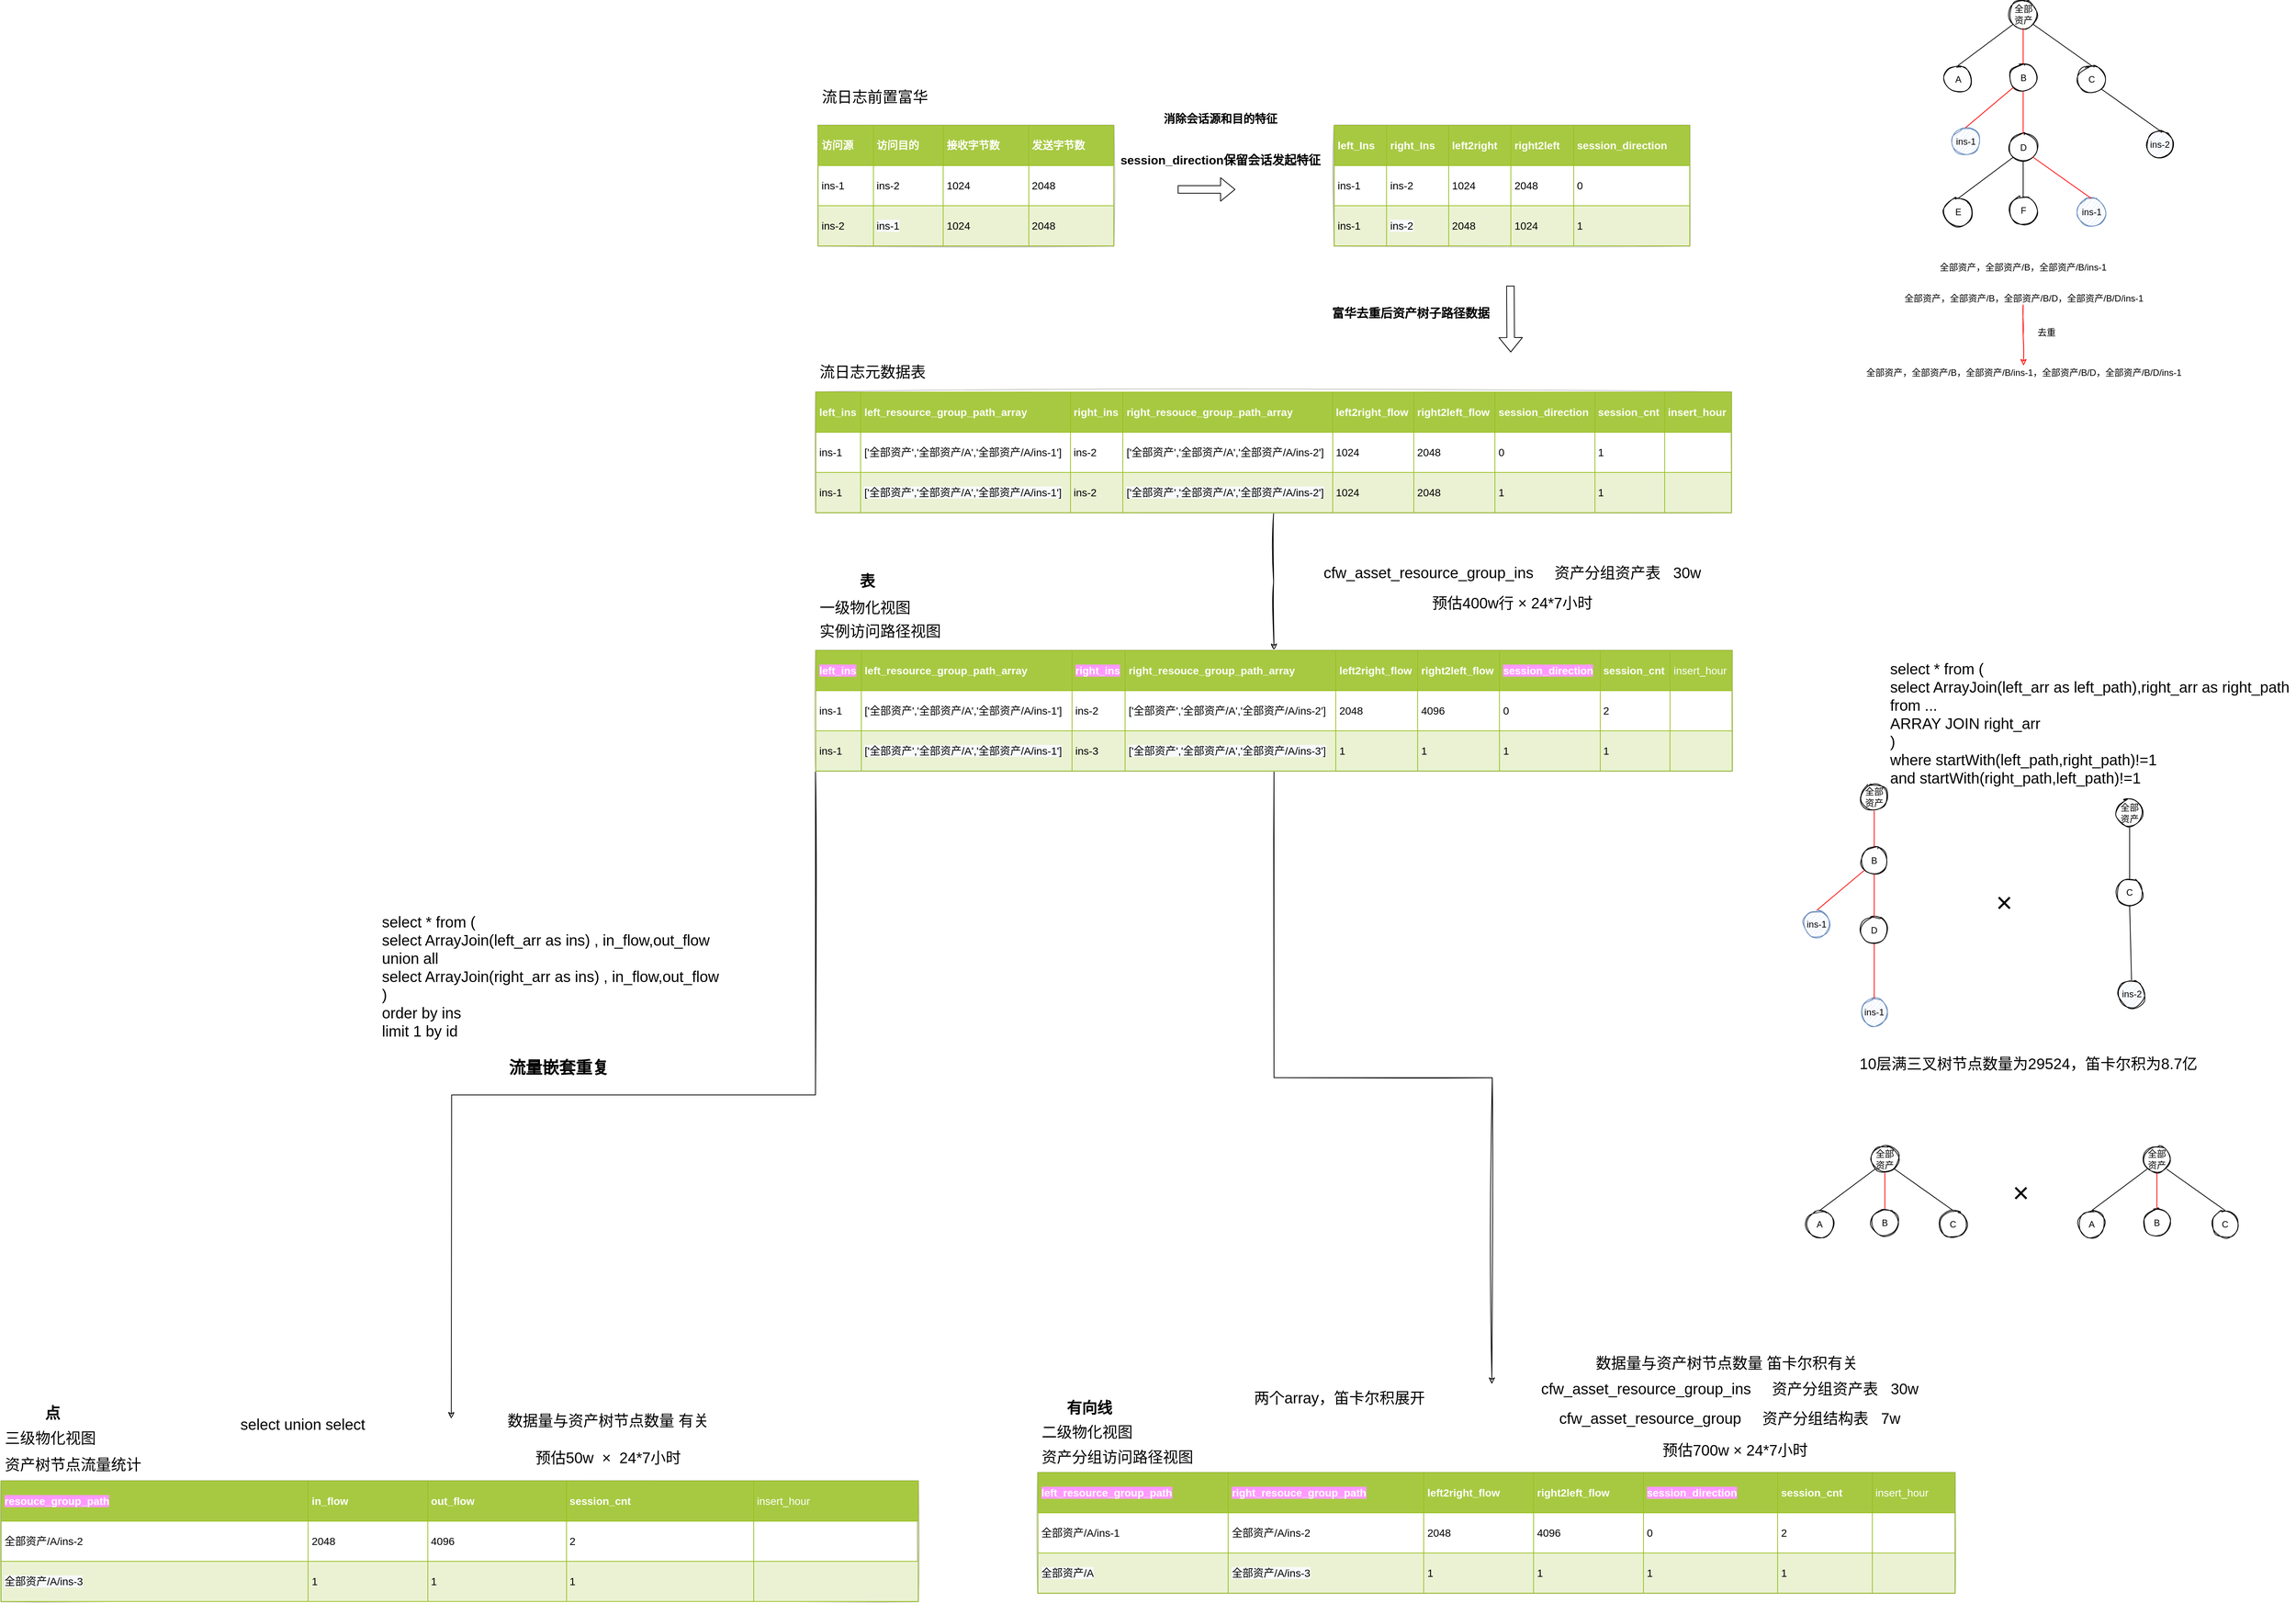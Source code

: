 <mxfile version="14.9.5" type="github">
  <diagram id="C5RBs43oDa-KdzZeNtuy" name="Page-1">
    <mxGraphModel dx="5035" dy="2885" grid="0" gridSize="10" guides="1" tooltips="1" connect="1" arrows="1" fold="1" page="1" pageScale="1" pageWidth="3300" pageHeight="4681" math="0" shadow="0">
      <root>
        <mxCell id="WIyWlLk6GJQsqaUBKTNV-0" />
        <mxCell id="WIyWlLk6GJQsqaUBKTNV-1" parent="WIyWlLk6GJQsqaUBKTNV-0" />
        <mxCell id="7WFJHBoiRgZRYlErVv3r-28" value="" style="edgeStyle=orthogonalEdgeStyle;rounded=0;sketch=1;orthogonalLoop=1;jettySize=auto;html=1;" edge="1" parent="WIyWlLk6GJQsqaUBKTNV-1" source="7WFJHBoiRgZRYlErVv3r-4" target="7WFJHBoiRgZRYlErVv3r-27">
          <mxGeometry relative="1" as="geometry" />
        </mxCell>
        <object label="&lt;table border=&quot;1&quot; width=&quot;100%&quot; cellpadding=&quot;4&quot; style=&quot;width: 100% ; height: 100% ; border-collapse: collapse ; font-size: 14px&quot;&gt;&lt;tbody&gt;&lt;tr style=&quot;background-color: #a7c942 ; color: #ffffff ; border: 1px solid #98bf21&quot;&gt;&lt;th align=&quot;left&quot;&gt;&lt;font style=&quot;font-size: 14px&quot;&gt;left_ins&lt;/font&gt;&lt;/th&gt;&lt;td&gt;&lt;b&gt;&lt;font style=&quot;font-size: 14px&quot;&gt;left_resource_group_path_array&lt;/font&gt;&lt;/b&gt;&lt;/td&gt;&lt;th align=&quot;left&quot;&gt;&lt;font style=&quot;font-size: 14px&quot;&gt;right_ins&lt;/font&gt;&lt;/th&gt;&lt;td&gt;&lt;b&gt;&lt;font style=&quot;font-size: 14px&quot;&gt;right_resouce_group_path_array&lt;/font&gt;&lt;/b&gt;&lt;/td&gt;&lt;th align=&quot;left&quot;&gt;&lt;font style=&quot;font-size: 14px&quot;&gt;left2right_flow&lt;/font&gt;&lt;/th&gt;&lt;td&gt;&lt;b&gt;&lt;font style=&quot;font-size: 14px&quot;&gt;right2left_flow&lt;/font&gt;&lt;/b&gt;&lt;/td&gt;&lt;td&gt;&lt;b&gt;session_direction&lt;/b&gt;&lt;/td&gt;&lt;td&gt;&lt;b&gt;&lt;font style=&quot;font-size: 14px&quot;&gt;session_cnt&lt;/font&gt;&lt;/b&gt;&lt;/td&gt;&lt;td&gt;&lt;b&gt;&lt;font style=&quot;font-size: 14px&quot;&gt;insert_hour&lt;/font&gt;&lt;/b&gt;&lt;/td&gt;&lt;/tr&gt;&lt;tr style=&quot;border: 1px solid #98bf21&quot;&gt;&lt;td&gt;&lt;font style=&quot;font-size: 14px&quot;&gt;ins-1&lt;/font&gt;&lt;/td&gt;&lt;td&gt;&lt;font style=&quot;font-size: 14px&quot;&gt;[&#39;全部资产&#39;,&#39;全部资产/A&#39;,&#39;全部资产/A/ins-1&#39;]&lt;/font&gt;&lt;/td&gt;&lt;td&gt;&lt;font style=&quot;font-size: 14px&quot;&gt;ins-2&lt;/font&gt;&lt;/td&gt;&lt;td&gt;&lt;font style=&quot;font-size: 14px&quot;&gt;[&#39;全部资产&#39;,&#39;全部资产/A&#39;,&#39;全部资产/A/ins-2&#39;]&lt;br&gt;&lt;/font&gt;&lt;/td&gt;&lt;td&gt;&lt;font style=&quot;font-size: 14px&quot;&gt;1024&lt;/font&gt;&lt;/td&gt;&lt;td&gt;&lt;font style=&quot;font-size: 14px&quot;&gt;2048&lt;/font&gt;&lt;/td&gt;&lt;td&gt;0&lt;/td&gt;&lt;td&gt;&lt;font style=&quot;font-size: 14px&quot;&gt;1&lt;/font&gt;&lt;/td&gt;&lt;td&gt;&lt;font style=&quot;font-size: 14px&quot;&gt;&lt;br&gt;&lt;/font&gt;&lt;/td&gt;&lt;/tr&gt;&lt;tr style=&quot;background-color: #eaf2d3 ; border: 1px solid #98bf21&quot;&gt;&lt;td&gt;&lt;font style=&quot;font-size: 14px&quot;&gt;ins-1&lt;/font&gt;&lt;/td&gt;&lt;td&gt;&lt;font style=&quot;font-size: 14px&quot;&gt;&lt;span style=&quot;background-color: rgb(248 , 249 , 250)&quot;&gt;[&#39;全部资产&#39;,&#39;全部资产/A&#39;,&#39;全部资产/A/ins-1&#39;]&lt;/span&gt;&lt;br&gt;&lt;/font&gt;&lt;/td&gt;&lt;td&gt;&lt;font style=&quot;font-size: 14px&quot;&gt;ins-2&lt;/font&gt;&lt;/td&gt;&lt;td&gt;&lt;font style=&quot;font-size: 14px&quot;&gt;&lt;span style=&quot;background-color: rgb(248 , 249 , 250)&quot;&gt;[&#39;全部资产&#39;,&#39;全部资产/A&#39;,&#39;全部资产/A/ins-2&#39;]&lt;/span&gt;&lt;br&gt;&lt;/font&gt;&lt;/td&gt;&lt;td&gt;&lt;font style=&quot;font-size: 14px&quot;&gt;1024&lt;/font&gt;&lt;/td&gt;&lt;td&gt;&lt;font style=&quot;font-size: 14px&quot;&gt;2048&lt;/font&gt;&lt;/td&gt;&lt;td&gt;1&lt;/td&gt;&lt;td&gt;&lt;font style=&quot;font-size: 14px&quot;&gt;1&lt;/font&gt;&lt;/td&gt;&lt;td&gt;&lt;font style=&quot;font-size: 14px&quot;&gt;&lt;br&gt;&lt;/font&gt;&lt;/td&gt;&lt;/tr&gt;&lt;/tbody&gt;&lt;/table&gt;" id="7WFJHBoiRgZRYlErVv3r-4">
          <mxCell style="text;html=1;strokeColor=#c0c0c0;fillColor=#ffffff;overflow=fill;sketch=1;" vertex="1" parent="WIyWlLk6GJQsqaUBKTNV-1">
            <mxGeometry x="1245" y="2273" width="1209" height="160" as="geometry" />
          </mxCell>
        </object>
        <mxCell id="7WFJHBoiRgZRYlErVv3r-26" value="&lt;p style=&quot;line-height: 90%&quot;&gt;&lt;font style=&quot;font-size: 20px ; line-height: 54%&quot;&gt;流日志元数据表&lt;/font&gt;&lt;/p&gt;" style="text;html=1;align=center;verticalAlign=middle;resizable=0;points=[];autosize=1;strokeColor=none;" vertex="1" parent="WIyWlLk6GJQsqaUBKTNV-1">
          <mxGeometry x="1245" y="2227" width="150" height="41" as="geometry" />
        </mxCell>
        <mxCell id="7WFJHBoiRgZRYlErVv3r-159" style="edgeStyle=orthogonalEdgeStyle;rounded=0;sketch=1;orthogonalLoop=1;jettySize=auto;html=1;exitX=0;exitY=1;exitDx=0;exitDy=0;strokeColor=#000000;" edge="1" parent="WIyWlLk6GJQsqaUBKTNV-1" source="7WFJHBoiRgZRYlErVv3r-27">
          <mxGeometry relative="1" as="geometry">
            <mxPoint x="764.429" y="3628.143" as="targetPoint" />
          </mxGeometry>
        </mxCell>
        <mxCell id="7WFJHBoiRgZRYlErVv3r-160" style="edgeStyle=orthogonalEdgeStyle;rounded=0;sketch=1;orthogonalLoop=1;jettySize=auto;html=1;exitX=0.5;exitY=1;exitDx=0;exitDy=0;strokeColor=#000000;" edge="1" parent="WIyWlLk6GJQsqaUBKTNV-1" source="7WFJHBoiRgZRYlErVv3r-27">
          <mxGeometry relative="1" as="geometry">
            <mxPoint x="2137.5" y="3582.5" as="targetPoint" />
          </mxGeometry>
        </mxCell>
        <object label="&lt;table border=&quot;1&quot; width=&quot;100%&quot; cellpadding=&quot;4&quot; style=&quot;width: 100% ; height: 100% ; border-collapse: collapse ; font-size: 14px&quot;&gt;&lt;tbody&gt;&lt;tr style=&quot;background-color: #a7c942 ; color: #ffffff ; border: 1px solid #98bf21&quot;&gt;&lt;th align=&quot;left&quot;&gt;&lt;span style=&quot;background-color: rgb(255 , 153 , 255)&quot;&gt;&lt;font style=&quot;font-size: 14px&quot;&gt;left_ins&lt;/font&gt;&lt;/span&gt;&lt;/th&gt;&lt;td&gt;&lt;font style=&quot;font-size: 14px&quot;&gt;&lt;b&gt;left_resource_group_path_array&lt;/b&gt;&lt;br&gt;&lt;/font&gt;&lt;/td&gt;&lt;th align=&quot;left&quot;&gt;&lt;span style=&quot;background-color: rgb(255 , 153 , 255)&quot;&gt;&lt;font style=&quot;font-size: 14px&quot;&gt;right_ins&lt;/font&gt;&lt;/span&gt;&lt;/th&gt;&lt;td&gt;&lt;font style=&quot;font-size: 14px&quot;&gt;&lt;b&gt;right_resouce_group_path_array&lt;/b&gt;&lt;br&gt;&lt;/font&gt;&lt;/td&gt;&lt;th align=&quot;left&quot;&gt;&lt;font style=&quot;font-size: 14px&quot;&gt;left2right_flow&lt;/font&gt;&lt;/th&gt;&lt;td&gt;&lt;b&gt;&lt;font style=&quot;font-size: 14px&quot;&gt;right2left_flow&lt;/font&gt;&lt;/b&gt;&lt;/td&gt;&lt;td&gt;&lt;b style=&quot;background-color: rgb(255 , 153 , 255)&quot;&gt;session_direction&lt;/b&gt;&lt;/td&gt;&lt;td&gt;&lt;b&gt;&lt;font style=&quot;font-size: 14px&quot;&gt;session_cnt&lt;/font&gt;&lt;/b&gt;&lt;/td&gt;&lt;td&gt;&lt;font style=&quot;font-size: 14px&quot;&gt;insert_hour&lt;/font&gt;&lt;/td&gt;&lt;/tr&gt;&lt;tr style=&quot;border: 1px solid #98bf21&quot;&gt;&lt;td&gt;&lt;font style=&quot;font-size: 14px&quot;&gt;ins-1&lt;/font&gt;&lt;/td&gt;&lt;td&gt;&lt;font style=&quot;font-size: 14px&quot;&gt;[&#39;全部资产&#39;,&#39;全部资产/A&#39;,&#39;全部资产/A/ins-1&#39;]&lt;br&gt;&lt;/font&gt;&lt;/td&gt;&lt;td&gt;&lt;font style=&quot;font-size: 14px&quot;&gt;ins-2&lt;/font&gt;&lt;/td&gt;&lt;td&gt;&lt;font style=&quot;font-size: 14px&quot;&gt;[&#39;全部资产&#39;,&#39;全部资产/A&#39;,&#39;全部资产/A/ins-2&#39;]&lt;br&gt;&lt;/font&gt;&lt;/td&gt;&lt;td&gt;&lt;font style=&quot;font-size: 14px&quot;&gt;2048&lt;/font&gt;&lt;/td&gt;&lt;td&gt;&lt;font style=&quot;font-size: 14px&quot;&gt;4096&lt;/font&gt;&lt;/td&gt;&lt;td&gt;0&lt;/td&gt;&lt;td&gt;&lt;font style=&quot;font-size: 14px&quot;&gt;2&lt;/font&gt;&lt;/td&gt;&lt;td&gt;&lt;font style=&quot;font-size: 14px&quot;&gt;&lt;br&gt;&lt;/font&gt;&lt;/td&gt;&lt;/tr&gt;&lt;tr style=&quot;background-color: #eaf2d3 ; border: 1px solid #98bf21&quot;&gt;&lt;td&gt;&lt;font style=&quot;font-size: 14px&quot;&gt;ins-1&lt;/font&gt;&lt;/td&gt;&lt;td&gt;&lt;font style=&quot;font-size: 14px&quot;&gt;&lt;span style=&quot;background-color: rgb(248 , 249 , 250)&quot;&gt;[&#39;全部资产&#39;,&#39;全部资产/A&#39;,&#39;全部资产/A/ins-1&#39;]&lt;/span&gt;&lt;br&gt;&lt;/font&gt;&lt;/td&gt;&lt;td&gt;&lt;font style=&quot;font-size: 14px&quot;&gt;ins-3&lt;/font&gt;&lt;/td&gt;&lt;td&gt;&lt;font style=&quot;font-size: 14px&quot;&gt;&lt;span style=&quot;background-color: rgb(248 , 249 , 250)&quot;&gt;[&#39;全部资产&#39;,&#39;全部资产/A&#39;,&#39;全部资产/A/ins-3&#39;]&lt;/span&gt;&lt;br&gt;&lt;/font&gt;&lt;/td&gt;&lt;td&gt;&lt;font style=&quot;font-size: 14px&quot;&gt;1&lt;/font&gt;&lt;/td&gt;&lt;td&gt;&lt;font style=&quot;font-size: 14px&quot;&gt;1&lt;/font&gt;&lt;/td&gt;&lt;td&gt;1&lt;/td&gt;&lt;td&gt;&lt;font style=&quot;font-size: 14px&quot;&gt;1&lt;/font&gt;&lt;/td&gt;&lt;td&gt;&lt;font style=&quot;font-size: 14px&quot;&gt;&lt;br&gt;&lt;/font&gt;&lt;/td&gt;&lt;/tr&gt;&lt;/tbody&gt;&lt;/table&gt;" id="7WFJHBoiRgZRYlErVv3r-27">
          <mxCell style="text;html=1;strokeColor=#c0c0c0;fillColor=#ffffff;overflow=fill;sketch=1;" vertex="1" parent="WIyWlLk6GJQsqaUBKTNV-1">
            <mxGeometry x="1245" y="2614" width="1210" height="160" as="geometry" />
          </mxCell>
        </object>
        <mxCell id="7WFJHBoiRgZRYlErVv3r-29" value="&lt;span style=&quot;font-size: 20px ; line-height: 30%&quot;&gt;实例访问路径视图&lt;/span&gt;" style="text;html=1;align=center;verticalAlign=middle;resizable=0;points=[];autosize=1;strokeColor=none;" vertex="1" parent="WIyWlLk6GJQsqaUBKTNV-1">
          <mxGeometry x="1245" y="2583" width="170" height="18" as="geometry" />
        </mxCell>
        <mxCell id="7WFJHBoiRgZRYlErVv3r-31" value="&lt;span style=&quot;font-size: 20px ; line-height: 30%&quot;&gt;一级物化视图&lt;/span&gt;" style="text;html=1;align=center;verticalAlign=middle;resizable=0;points=[];autosize=1;strokeColor=none;" vertex="1" parent="WIyWlLk6GJQsqaUBKTNV-1">
          <mxGeometry x="1245" y="2552" width="130" height="18" as="geometry" />
        </mxCell>
        <object label="&lt;table border=&quot;1&quot; width=&quot;100%&quot; cellpadding=&quot;4&quot; style=&quot;width: 100% ; height: 100% ; border-collapse: collapse ; font-size: 14px&quot;&gt;&lt;tbody&gt;&lt;tr style=&quot;background-color: #a7c942 ; color: #ffffff ; border: 1px solid #98bf21&quot;&gt;&lt;td&gt;&lt;span style=&quot;background-color: rgb(255 , 153 , 255)&quot;&gt;&lt;font style=&quot;font-size: 14px&quot;&gt;&lt;b&gt;left_resource_group_path&lt;/b&gt;&lt;br&gt;&lt;/font&gt;&lt;/span&gt;&lt;/td&gt;&lt;td&gt;&lt;font style=&quot;font-size: 14px&quot;&gt;&lt;b style=&quot;background-color: rgb(255 , 153 , 255)&quot;&gt;right_resouce_group_path&lt;/b&gt;&lt;br&gt;&lt;/font&gt;&lt;/td&gt;&lt;th align=&quot;left&quot;&gt;&lt;font style=&quot;font-size: 14px&quot;&gt;left2right_flow&lt;/font&gt;&lt;/th&gt;&lt;td&gt;&lt;b&gt;&lt;font style=&quot;font-size: 14px&quot;&gt;right2left_flow&lt;/font&gt;&lt;/b&gt;&lt;/td&gt;&lt;td&gt;&lt;b style=&quot;background-color: rgb(255 , 153 , 255)&quot;&gt;session_direction&lt;/b&gt;&lt;/td&gt;&lt;td&gt;&lt;b&gt;&lt;font style=&quot;font-size: 14px&quot;&gt;session_cnt&lt;/font&gt;&lt;/b&gt;&lt;/td&gt;&lt;td&gt;&lt;font style=&quot;font-size: 14px&quot;&gt;insert_hour&lt;/font&gt;&lt;/td&gt;&lt;/tr&gt;&lt;tr style=&quot;border: 1px solid #98bf21&quot;&gt;&lt;td&gt;&lt;font style=&quot;font-size: 14px&quot;&gt;全部资产/A/ins-1&lt;br&gt;&lt;/font&gt;&lt;/td&gt;&lt;td&gt;&lt;font style=&quot;font-size: 14px&quot;&gt;全部资产/A/ins-2&lt;br&gt;&lt;/font&gt;&lt;/td&gt;&lt;td&gt;&lt;font style=&quot;font-size: 14px&quot;&gt;2048&lt;/font&gt;&lt;/td&gt;&lt;td&gt;&lt;font style=&quot;font-size: 14px&quot;&gt;4096&lt;/font&gt;&lt;/td&gt;&lt;td&gt;0&lt;/td&gt;&lt;td&gt;&lt;font style=&quot;font-size: 14px&quot;&gt;2&lt;/font&gt;&lt;/td&gt;&lt;td&gt;&lt;font style=&quot;font-size: 14px&quot;&gt;&lt;br&gt;&lt;/font&gt;&lt;/td&gt;&lt;/tr&gt;&lt;tr style=&quot;background-color: #eaf2d3 ; border: 1px solid #98bf21&quot;&gt;&lt;td&gt;&lt;font style=&quot;font-size: 14px&quot;&gt;&lt;span style=&quot;background-color: rgb(248 , 249 , 250)&quot;&gt;全部资产/A&lt;/span&gt;&lt;br&gt;&lt;/font&gt;&lt;/td&gt;&lt;td&gt;&lt;font style=&quot;font-size: 14px&quot;&gt;&lt;span style=&quot;background-color: rgb(248 , 249 , 250)&quot;&gt;全部资产/A/ins-3&lt;/span&gt;&lt;br&gt;&lt;/font&gt;&lt;/td&gt;&lt;td&gt;&lt;font style=&quot;font-size: 14px&quot;&gt;1&lt;/font&gt;&lt;/td&gt;&lt;td&gt;&lt;font style=&quot;font-size: 14px&quot;&gt;1&lt;/font&gt;&lt;/td&gt;&lt;td&gt;1&lt;/td&gt;&lt;td&gt;&lt;font style=&quot;font-size: 14px&quot;&gt;1&lt;/font&gt;&lt;/td&gt;&lt;td&gt;&lt;font style=&quot;font-size: 14px&quot;&gt;&lt;br&gt;&lt;/font&gt;&lt;/td&gt;&lt;/tr&gt;&lt;/tbody&gt;&lt;/table&gt;" id="7WFJHBoiRgZRYlErVv3r-34">
          <mxCell style="text;html=1;strokeColor=#c0c0c0;fillColor=#ffffff;overflow=fill;sketch=1;" vertex="1" parent="WIyWlLk6GJQsqaUBKTNV-1">
            <mxGeometry x="1538" y="3699" width="1211" height="160" as="geometry" />
          </mxCell>
        </object>
        <mxCell id="7WFJHBoiRgZRYlErVv3r-36" value="&lt;span style=&quot;font-size: 20px ; line-height: 30%&quot;&gt;资产分组访问路径视图&lt;/span&gt;" style="text;html=1;align=center;verticalAlign=middle;resizable=0;points=[];autosize=1;strokeColor=none;" vertex="1" parent="WIyWlLk6GJQsqaUBKTNV-1">
          <mxGeometry x="1538" y="3673" width="210" height="18" as="geometry" />
        </mxCell>
        <mxCell id="7WFJHBoiRgZRYlErVv3r-37" value="&lt;span style=&quot;font-size: 20px ; line-height: 30%&quot;&gt;二级物化视图&lt;/span&gt;" style="text;html=1;align=center;verticalAlign=middle;resizable=0;points=[];autosize=1;strokeColor=none;" vertex="1" parent="WIyWlLk6GJQsqaUBKTNV-1">
          <mxGeometry x="1538" y="3640" width="130" height="18" as="geometry" />
        </mxCell>
        <object label="&lt;table border=&quot;1&quot; width=&quot;100%&quot; cellpadding=&quot;4&quot; style=&quot;width: 100% ; height: 100% ; border-collapse: collapse ; font-size: 14px&quot;&gt;&lt;tbody&gt;&lt;tr style=&quot;background-color: #a7c942 ; color: #ffffff ; border: 1px solid #98bf21&quot;&gt;&lt;td&gt;&lt;b style=&quot;background-color: rgb(255 , 153 , 255)&quot;&gt;&lt;font style=&quot;font-size: 14px&quot;&gt;resouce_group_path&lt;/font&gt;&lt;/b&gt;&lt;/td&gt;&lt;th align=&quot;left&quot;&gt;&lt;font style=&quot;font-size: 14px&quot;&gt;in_flow&lt;/font&gt;&lt;/th&gt;&lt;td&gt;&lt;b&gt;&lt;font style=&quot;font-size: 14px&quot;&gt;out_flow&lt;/font&gt;&lt;/b&gt;&lt;/td&gt;&lt;td&gt;&lt;b&gt;&lt;font style=&quot;font-size: 14px&quot;&gt;session_cnt&lt;/font&gt;&lt;/b&gt;&lt;/td&gt;&lt;td&gt;&lt;font style=&quot;font-size: 14px&quot;&gt;insert_hour&lt;/font&gt;&lt;/td&gt;&lt;/tr&gt;&lt;tr style=&quot;border: 1px solid #98bf21&quot;&gt;&lt;td&gt;&lt;font style=&quot;font-size: 14px&quot;&gt;全部资产/A/ins-2&lt;br&gt;&lt;/font&gt;&lt;/td&gt;&lt;td&gt;&lt;font style=&quot;font-size: 14px&quot;&gt;2048&lt;/font&gt;&lt;/td&gt;&lt;td&gt;&lt;font style=&quot;font-size: 14px&quot;&gt;4096&lt;/font&gt;&lt;/td&gt;&lt;td&gt;&lt;font style=&quot;font-size: 14px&quot;&gt;2&lt;/font&gt;&lt;/td&gt;&lt;td&gt;&lt;font style=&quot;font-size: 14px&quot;&gt;&lt;br&gt;&lt;/font&gt;&lt;/td&gt;&lt;/tr&gt;&lt;tr style=&quot;background-color: #eaf2d3 ; border: 1px solid #98bf21&quot;&gt;&lt;td&gt;&lt;font style=&quot;font-size: 14px&quot;&gt;&lt;span style=&quot;background-color: rgb(248 , 249 , 250)&quot;&gt;全部资产/A/ins-3&lt;/span&gt;&lt;br&gt;&lt;/font&gt;&lt;/td&gt;&lt;td&gt;&lt;font style=&quot;font-size: 14px&quot;&gt;1&lt;/font&gt;&lt;/td&gt;&lt;td&gt;&lt;font style=&quot;font-size: 14px&quot;&gt;1&lt;/font&gt;&lt;/td&gt;&lt;td&gt;&lt;font style=&quot;font-size: 14px&quot;&gt;1&lt;/font&gt;&lt;/td&gt;&lt;td&gt;&lt;font style=&quot;font-size: 14px&quot;&gt;&lt;br&gt;&lt;/font&gt;&lt;/td&gt;&lt;/tr&gt;&lt;/tbody&gt;&lt;/table&gt;" id="7WFJHBoiRgZRYlErVv3r-38">
          <mxCell style="text;html=1;strokeColor=#c0c0c0;fillColor=#ffffff;overflow=fill;sketch=1;" vertex="1" parent="WIyWlLk6GJQsqaUBKTNV-1">
            <mxGeometry x="170" y="3710" width="1211" height="160" as="geometry" />
          </mxCell>
        </object>
        <mxCell id="7WFJHBoiRgZRYlErVv3r-40" value="&lt;span style=&quot;font-size: 20px ; line-height: 30%&quot;&gt;资产树节点流量统计&lt;/span&gt;" style="text;html=1;align=center;verticalAlign=middle;resizable=0;points=[];autosize=1;strokeColor=none;" vertex="1" parent="WIyWlLk6GJQsqaUBKTNV-1">
          <mxGeometry x="170" y="3683" width="190" height="18" as="geometry" />
        </mxCell>
        <mxCell id="7WFJHBoiRgZRYlErVv3r-41" value="&lt;span style=&quot;font-size: 20px ; line-height: 30%&quot;&gt;三级物化视图&lt;/span&gt;" style="text;html=1;align=center;verticalAlign=middle;resizable=0;points=[];autosize=1;strokeColor=none;" vertex="1" parent="WIyWlLk6GJQsqaUBKTNV-1">
          <mxGeometry x="170" y="3648" width="130" height="18" as="geometry" />
        </mxCell>
        <mxCell id="7WFJHBoiRgZRYlErVv3r-43" value="&lt;p style=&quot;line-height: 90%&quot;&gt;&lt;font style=&quot;font-size: 20px ; line-height: 54%&quot;&gt;流日志前置富华&lt;/font&gt;&lt;/p&gt;" style="text;html=1;align=center;verticalAlign=middle;resizable=0;points=[];autosize=1;strokeColor=none;" vertex="1" parent="WIyWlLk6GJQsqaUBKTNV-1">
          <mxGeometry x="1248" y="1864" width="150" height="41" as="geometry" />
        </mxCell>
        <object label="&lt;table border=&quot;1&quot; width=&quot;100%&quot; cellpadding=&quot;4&quot; style=&quot;width: 100% ; height: 100% ; border-collapse: collapse ; font-size: 14px&quot;&gt;&lt;tbody&gt;&lt;tr style=&quot;background-color: #a7c942 ; color: #ffffff ; border: 1px solid #98bf21&quot;&gt;&lt;th align=&quot;left&quot;&gt;&lt;font style=&quot;font-size: 14px&quot;&gt;访问源&lt;/font&gt;&lt;/th&gt;&lt;td&gt;&lt;b&gt;&lt;font style=&quot;font-size: 14px&quot;&gt;访问目的&lt;/font&gt;&lt;/b&gt;&lt;/td&gt;&lt;th align=&quot;left&quot;&gt;&lt;font style=&quot;font-size: 14px&quot;&gt;接收字节数&lt;/font&gt;&lt;/th&gt;&lt;td&gt;&lt;b&gt;&lt;font style=&quot;font-size: 14px&quot;&gt;发送字节数&lt;/font&gt;&lt;/b&gt;&lt;/td&gt;&lt;/tr&gt;&lt;tr style=&quot;border: 1px solid #98bf21&quot;&gt;&lt;td&gt;&lt;font style=&quot;font-size: 14px&quot;&gt;ins-1&lt;/font&gt;&lt;/td&gt;&lt;td&gt;&lt;font style=&quot;font-size: 14px&quot;&gt;ins-2&lt;/font&gt;&lt;/td&gt;&lt;td&gt;&lt;font style=&quot;font-size: 14px&quot;&gt;1024&lt;/font&gt;&lt;/td&gt;&lt;td&gt;&lt;font style=&quot;font-size: 14px&quot;&gt;2048&lt;/font&gt;&lt;/td&gt;&lt;/tr&gt;&lt;tr style=&quot;background-color: #eaf2d3 ; border: 1px solid #98bf21&quot;&gt;&lt;td&gt;&lt;font style=&quot;font-size: 14px&quot;&gt;ins-2&lt;/font&gt;&lt;/td&gt;&lt;td&gt;&lt;font style=&quot;font-size: 14px&quot;&gt;&lt;span style=&quot;background-color: rgb(248 , 249 , 250)&quot;&gt;ins-1&lt;/span&gt;&lt;br&gt;&lt;/font&gt;&lt;/td&gt;&lt;td&gt;&lt;font style=&quot;font-size: 14px&quot;&gt;1024&lt;/font&gt;&lt;/td&gt;&lt;td&gt;&lt;font style=&quot;font-size: 14px&quot;&gt;2048&lt;/font&gt;&lt;/td&gt;&lt;/tr&gt;&lt;/tbody&gt;&lt;/table&gt;" id="7WFJHBoiRgZRYlErVv3r-45">
          <mxCell style="text;html=1;strokeColor=#c0c0c0;fillColor=#ffffff;overflow=fill;sketch=1;" vertex="1" parent="WIyWlLk6GJQsqaUBKTNV-1">
            <mxGeometry x="1248" y="1921" width="391" height="160" as="geometry" />
          </mxCell>
        </object>
        <mxCell id="7WFJHBoiRgZRYlErVv3r-46" value="" style="shape=flexArrow;endArrow=classic;html=1;" edge="1" parent="WIyWlLk6GJQsqaUBKTNV-1">
          <mxGeometry width="50" height="50" relative="1" as="geometry">
            <mxPoint x="1723" y="2006" as="sourcePoint" />
            <mxPoint x="1799" y="2006" as="targetPoint" />
          </mxGeometry>
        </mxCell>
        <mxCell id="7WFJHBoiRgZRYlErVv3r-47" value="&lt;font style=&quot;font-size: 15px&quot;&gt;&lt;b&gt;消除会话源和目的特征&lt;/b&gt;&lt;/font&gt;" style="text;html=1;align=center;verticalAlign=middle;resizable=0;points=[];autosize=1;strokeColor=none;" vertex="1" parent="WIyWlLk6GJQsqaUBKTNV-1">
          <mxGeometry x="1699" y="1902" width="160" height="19" as="geometry" />
        </mxCell>
        <object label="&lt;table border=&quot;1&quot; width=&quot;100%&quot; cellpadding=&quot;4&quot; style=&quot;width: 100% ; height: 100% ; border-collapse: collapse ; font-size: 14px&quot;&gt;&lt;tbody&gt;&lt;tr style=&quot;background-color: #a7c942 ; color: #ffffff ; border: 1px solid #98bf21&quot;&gt;&lt;th align=&quot;left&quot;&gt;&lt;font style=&quot;font-size: 14px&quot;&gt;left_Ins&lt;/font&gt;&lt;/th&gt;&lt;td&gt;&lt;b&gt;&lt;font style=&quot;font-size: 14px&quot;&gt;right_Ins&lt;/font&gt;&lt;/b&gt;&lt;/td&gt;&lt;th align=&quot;left&quot;&gt;&lt;font style=&quot;font-size: 14px&quot;&gt;left2right&lt;/font&gt;&lt;/th&gt;&lt;td&gt;&lt;b&gt;&lt;font style=&quot;font-size: 14px&quot;&gt;right2left&lt;/font&gt;&lt;/b&gt;&lt;/td&gt;&lt;td&gt;&lt;b&gt;session_direction&lt;/b&gt;&lt;/td&gt;&lt;/tr&gt;&lt;tr style=&quot;border: 1px solid #98bf21&quot;&gt;&lt;td&gt;&lt;font style=&quot;font-size: 14px&quot;&gt;ins-1&lt;/font&gt;&lt;/td&gt;&lt;td&gt;&lt;font style=&quot;font-size: 14px&quot;&gt;ins-2&lt;/font&gt;&lt;/td&gt;&lt;td&gt;&lt;font style=&quot;font-size: 14px&quot;&gt;1024&lt;/font&gt;&lt;/td&gt;&lt;td&gt;&lt;font style=&quot;font-size: 14px&quot;&gt;2048&lt;/font&gt;&lt;/td&gt;&lt;td&gt;0&lt;/td&gt;&lt;/tr&gt;&lt;tr style=&quot;background-color: #eaf2d3 ; border: 1px solid #98bf21&quot;&gt;&lt;td&gt;&lt;font style=&quot;font-size: 14px&quot;&gt;ins-1&lt;/font&gt;&lt;/td&gt;&lt;td&gt;&lt;font style=&quot;font-size: 14px&quot;&gt;&lt;span style=&quot;background-color: rgb(248 , 249 , 250)&quot;&gt;ins-2&lt;/span&gt;&lt;br&gt;&lt;/font&gt;&lt;/td&gt;&lt;td&gt;&lt;font style=&quot;font-size: 14px&quot;&gt;2048&lt;/font&gt;&lt;/td&gt;&lt;td&gt;&lt;font style=&quot;font-size: 14px&quot;&gt;1024&lt;/font&gt;&lt;/td&gt;&lt;td&gt;1&lt;/td&gt;&lt;/tr&gt;&lt;/tbody&gt;&lt;/table&gt;" id="7WFJHBoiRgZRYlErVv3r-48">
          <mxCell style="text;html=1;strokeColor=#c0c0c0;fillColor=#ffffff;overflow=fill;sketch=1;" vertex="1" parent="WIyWlLk6GJQsqaUBKTNV-1">
            <mxGeometry x="1929" y="1921" width="470" height="160" as="geometry" />
          </mxCell>
        </object>
        <mxCell id="7WFJHBoiRgZRYlErVv3r-50" value="&lt;font style=&quot;font-size: 16px&quot;&gt;&lt;b&gt;session_direction保留会话发起特征&lt;/b&gt;&lt;/font&gt;" style="text;html=1;align=center;verticalAlign=middle;resizable=0;points=[];autosize=1;strokeColor=none;" vertex="1" parent="WIyWlLk6GJQsqaUBKTNV-1">
          <mxGeometry x="1642" y="1957" width="274" height="19" as="geometry" />
        </mxCell>
        <mxCell id="7WFJHBoiRgZRYlErVv3r-51" value="" style="shape=flexArrow;endArrow=classic;html=1;" edge="1" parent="WIyWlLk6GJQsqaUBKTNV-1">
          <mxGeometry width="50" height="50" relative="1" as="geometry">
            <mxPoint x="2161.91" y="2133" as="sourcePoint" />
            <mxPoint x="2162.41" y="2221" as="targetPoint" />
          </mxGeometry>
        </mxCell>
        <mxCell id="7WFJHBoiRgZRYlErVv3r-52" value="&lt;font style=&quot;font-size: 16px&quot;&gt;富华去重后资产树子路径数据&lt;/font&gt;" style="text;html=1;align=center;verticalAlign=middle;resizable=0;points=[];autosize=1;strokeColor=none;fontStyle=1" vertex="1" parent="WIyWlLk6GJQsqaUBKTNV-1">
          <mxGeometry x="1920.91" y="2159" width="218" height="19" as="geometry" />
        </mxCell>
        <mxCell id="7WFJHBoiRgZRYlErVv3r-55" value="全部资产" style="ellipse;whiteSpace=wrap;html=1;aspect=fixed;sketch=1;" vertex="1" parent="WIyWlLk6GJQsqaUBKTNV-1">
          <mxGeometry x="2820.5" y="1757" width="36" height="36" as="geometry" />
        </mxCell>
        <mxCell id="7WFJHBoiRgZRYlErVv3r-56" value="A" style="ellipse;whiteSpace=wrap;html=1;aspect=fixed;sketch=1;" vertex="1" parent="WIyWlLk6GJQsqaUBKTNV-1">
          <mxGeometry x="2734.5" y="1842.5" width="36" height="36" as="geometry" />
        </mxCell>
        <mxCell id="7WFJHBoiRgZRYlErVv3r-57" value="B" style="ellipse;whiteSpace=wrap;html=1;aspect=fixed;sketch=1;" vertex="1" parent="WIyWlLk6GJQsqaUBKTNV-1">
          <mxGeometry x="2820.5" y="1840.5" width="36" height="36" as="geometry" />
        </mxCell>
        <mxCell id="7WFJHBoiRgZRYlErVv3r-60" value="C" style="ellipse;whiteSpace=wrap;html=1;aspect=fixed;sketch=1;" vertex="1" parent="WIyWlLk6GJQsqaUBKTNV-1">
          <mxGeometry x="2910.5" y="1842.5" width="36" height="36" as="geometry" />
        </mxCell>
        <mxCell id="7WFJHBoiRgZRYlErVv3r-64" value="" style="endArrow=none;html=1;entryX=0;entryY=1;entryDx=0;entryDy=0;exitX=0.5;exitY=0;exitDx=0;exitDy=0;" edge="1" parent="WIyWlLk6GJQsqaUBKTNV-1" source="7WFJHBoiRgZRYlErVv3r-56" target="7WFJHBoiRgZRYlErVv3r-55">
          <mxGeometry width="50" height="50" relative="1" as="geometry">
            <mxPoint x="2730.5" y="1808.5" as="sourcePoint" />
            <mxPoint x="2616.5" y="1950.5" as="targetPoint" />
          </mxGeometry>
        </mxCell>
        <mxCell id="7WFJHBoiRgZRYlErVv3r-65" value="" style="endArrow=none;html=1;entryX=1;entryY=1;entryDx=0;entryDy=0;exitX=0.5;exitY=0;exitDx=0;exitDy=0;" edge="1" parent="WIyWlLk6GJQsqaUBKTNV-1" source="7WFJHBoiRgZRYlErVv3r-60" target="7WFJHBoiRgZRYlErVv3r-55">
          <mxGeometry width="50" height="50" relative="1" as="geometry">
            <mxPoint x="2762.5" y="1852.5" as="sourcePoint" />
            <mxPoint x="2827.772" y="1796.228" as="targetPoint" />
          </mxGeometry>
        </mxCell>
        <mxCell id="7WFJHBoiRgZRYlErVv3r-66" value="" style="endArrow=none;html=1;entryX=0.5;entryY=1;entryDx=0;entryDy=0;exitX=0.5;exitY=0;exitDx=0;exitDy=0;strokeColor=#FF0000;" edge="1" parent="WIyWlLk6GJQsqaUBKTNV-1" source="7WFJHBoiRgZRYlErVv3r-57" target="7WFJHBoiRgZRYlErVv3r-55">
          <mxGeometry width="50" height="50" relative="1" as="geometry">
            <mxPoint x="2772.5" y="1862.5" as="sourcePoint" />
            <mxPoint x="2837.772" y="1806.228" as="targetPoint" />
          </mxGeometry>
        </mxCell>
        <mxCell id="7WFJHBoiRgZRYlErVv3r-67" value="D" style="ellipse;whiteSpace=wrap;html=1;aspect=fixed;sketch=1;" vertex="1" parent="WIyWlLk6GJQsqaUBKTNV-1">
          <mxGeometry x="2820.5" y="1932.5" width="36" height="36" as="geometry" />
        </mxCell>
        <mxCell id="7WFJHBoiRgZRYlErVv3r-68" value="E" style="ellipse;whiteSpace=wrap;html=1;aspect=fixed;sketch=1;" vertex="1" parent="WIyWlLk6GJQsqaUBKTNV-1">
          <mxGeometry x="2734.5" y="2018" width="36" height="36" as="geometry" />
        </mxCell>
        <mxCell id="7WFJHBoiRgZRYlErVv3r-69" value="F" style="ellipse;whiteSpace=wrap;html=1;aspect=fixed;sketch=1;" vertex="1" parent="WIyWlLk6GJQsqaUBKTNV-1">
          <mxGeometry x="2820.5" y="2016" width="36" height="36" as="geometry" />
        </mxCell>
        <mxCell id="7WFJHBoiRgZRYlErVv3r-70" value="ins-1" style="ellipse;whiteSpace=wrap;html=1;aspect=fixed;sketch=1;fillColor=#dae8fc;strokeColor=#6c8ebf;" vertex="1" parent="WIyWlLk6GJQsqaUBKTNV-1">
          <mxGeometry x="2910.5" y="2018" width="36" height="36" as="geometry" />
        </mxCell>
        <mxCell id="7WFJHBoiRgZRYlErVv3r-71" value="" style="endArrow=none;html=1;entryX=0;entryY=1;entryDx=0;entryDy=0;exitX=0.5;exitY=0;exitDx=0;exitDy=0;" edge="1" parent="WIyWlLk6GJQsqaUBKTNV-1" source="7WFJHBoiRgZRYlErVv3r-68" target="7WFJHBoiRgZRYlErVv3r-67">
          <mxGeometry width="50" height="50" relative="1" as="geometry">
            <mxPoint x="2730.5" y="1984" as="sourcePoint" />
            <mxPoint x="2616.5" y="2126" as="targetPoint" />
          </mxGeometry>
        </mxCell>
        <mxCell id="7WFJHBoiRgZRYlErVv3r-72" value="" style="endArrow=none;html=1;entryX=1;entryY=1;entryDx=0;entryDy=0;exitX=0.5;exitY=0;exitDx=0;exitDy=0;strokeColor=#FF0000;" edge="1" parent="WIyWlLk6GJQsqaUBKTNV-1" source="7WFJHBoiRgZRYlErVv3r-70" target="7WFJHBoiRgZRYlErVv3r-67">
          <mxGeometry width="50" height="50" relative="1" as="geometry">
            <mxPoint x="2762.5" y="2028" as="sourcePoint" />
            <mxPoint x="2827.772" y="1971.728" as="targetPoint" />
          </mxGeometry>
        </mxCell>
        <mxCell id="7WFJHBoiRgZRYlErVv3r-73" value="" style="endArrow=none;html=1;entryX=0.5;entryY=1;entryDx=0;entryDy=0;exitX=0.5;exitY=0;exitDx=0;exitDy=0;" edge="1" parent="WIyWlLk6GJQsqaUBKTNV-1" source="7WFJHBoiRgZRYlErVv3r-69" target="7WFJHBoiRgZRYlErVv3r-67">
          <mxGeometry width="50" height="50" relative="1" as="geometry">
            <mxPoint x="2772.5" y="2038" as="sourcePoint" />
            <mxPoint x="2837.772" y="1981.728" as="targetPoint" />
          </mxGeometry>
        </mxCell>
        <mxCell id="7WFJHBoiRgZRYlErVv3r-74" value="" style="endArrow=none;html=1;entryX=0.5;entryY=1;entryDx=0;entryDy=0;exitX=0.5;exitY=0;exitDx=0;exitDy=0;strokeColor=#FF0000;" edge="1" parent="WIyWlLk6GJQsqaUBKTNV-1" source="7WFJHBoiRgZRYlErVv3r-67" target="7WFJHBoiRgZRYlErVv3r-57">
          <mxGeometry width="50" height="50" relative="1" as="geometry">
            <mxPoint x="2762.5" y="1852.5" as="sourcePoint" />
            <mxPoint x="2835.772" y="1797.728" as="targetPoint" />
          </mxGeometry>
        </mxCell>
        <mxCell id="7WFJHBoiRgZRYlErVv3r-75" value="ins-1" style="ellipse;whiteSpace=wrap;html=1;aspect=fixed;sketch=1;fillColor=#dae8fc;strokeColor=#6c8ebf;" vertex="1" parent="WIyWlLk6GJQsqaUBKTNV-1">
          <mxGeometry x="2744.5" y="1924.5" width="36" height="36" as="geometry" />
        </mxCell>
        <mxCell id="7WFJHBoiRgZRYlErVv3r-76" value="" style="endArrow=none;html=1;exitX=0.5;exitY=0;exitDx=0;exitDy=0;entryX=0;entryY=1;entryDx=0;entryDy=0;strokeColor=#FF0000;" edge="1" parent="WIyWlLk6GJQsqaUBKTNV-1" source="7WFJHBoiRgZRYlErVv3r-75" target="7WFJHBoiRgZRYlErVv3r-57">
          <mxGeometry width="50" height="50" relative="1" as="geometry">
            <mxPoint x="2848.5" y="1942.5" as="sourcePoint" />
            <mxPoint x="2848.5" y="1886.5" as="targetPoint" />
          </mxGeometry>
        </mxCell>
        <mxCell id="7WFJHBoiRgZRYlErVv3r-77" value="全部资产，全部资产/B，全部资产/B/ins-1" style="text;html=1;align=center;verticalAlign=middle;resizable=0;points=[];autosize=1;strokeColor=none;" vertex="1" parent="WIyWlLk6GJQsqaUBKTNV-1">
          <mxGeometry x="2723" y="2099.5" width="230" height="18" as="geometry" />
        </mxCell>
        <mxCell id="7WFJHBoiRgZRYlErVv3r-80" value="" style="edgeStyle=orthogonalEdgeStyle;rounded=0;sketch=1;orthogonalLoop=1;jettySize=auto;html=1;strokeColor=#FF0000;" edge="1" parent="WIyWlLk6GJQsqaUBKTNV-1" source="7WFJHBoiRgZRYlErVv3r-78" target="7WFJHBoiRgZRYlErVv3r-79">
          <mxGeometry relative="1" as="geometry" />
        </mxCell>
        <mxCell id="7WFJHBoiRgZRYlErVv3r-78" value="全部资产，全部资产/B，全部资产/B/D，全部资产/B/D/ins-1" style="text;html=1;align=center;verticalAlign=middle;resizable=0;points=[];autosize=1;strokeColor=none;" vertex="1" parent="WIyWlLk6GJQsqaUBKTNV-1">
          <mxGeometry x="2676" y="2140.5" width="325" height="18" as="geometry" />
        </mxCell>
        <mxCell id="7WFJHBoiRgZRYlErVv3r-79" value="全部资产，全部资产/B，全部资产/B/ins-1，全部资产/B/D，全部资产/B/D/ins-1" style="text;html=1;align=center;verticalAlign=middle;resizable=0;points=[];autosize=1;strokeColor=none;" vertex="1" parent="WIyWlLk6GJQsqaUBKTNV-1">
          <mxGeometry x="2626" y="2238.5" width="426" height="18" as="geometry" />
        </mxCell>
        <mxCell id="7WFJHBoiRgZRYlErVv3r-81" value="去重" style="text;html=1;align=center;verticalAlign=middle;resizable=0;points=[];autosize=1;strokeColor=none;" vertex="1" parent="WIyWlLk6GJQsqaUBKTNV-1">
          <mxGeometry x="2851.5" y="2185.5" width="34" height="18" as="geometry" />
        </mxCell>
        <mxCell id="7WFJHBoiRgZRYlErVv3r-83" value="&lt;span style=&quot;font-size: 20px ; line-height: 30%&quot;&gt;两个array，笛卡尔积展开&lt;/span&gt;" style="text;html=1;align=center;verticalAlign=middle;resizable=0;points=[];autosize=1;strokeColor=none;" vertex="1" parent="WIyWlLk6GJQsqaUBKTNV-1">
          <mxGeometry x="1818" y="3595" width="236" height="18" as="geometry" />
        </mxCell>
        <mxCell id="7WFJHBoiRgZRYlErVv3r-85" value="&lt;span style=&quot;font-size: 20px ; line-height: 30%&quot;&gt;select union select&lt;/span&gt;" style="text;html=1;align=center;verticalAlign=middle;resizable=0;points=[];autosize=1;strokeColor=none;" vertex="1" parent="WIyWlLk6GJQsqaUBKTNV-1">
          <mxGeometry x="480.5" y="3630" width="175" height="18" as="geometry" />
        </mxCell>
        <mxCell id="7WFJHBoiRgZRYlErVv3r-86" value="&lt;span style=&quot;font-size: 20px ; line-height: 30%&quot;&gt;cfw_asset_resource_group_ins&amp;nbsp; &amp;nbsp; &amp;nbsp;资产分组资产表&amp;nbsp; &amp;nbsp;30w&lt;/span&gt;" style="text;html=1;align=center;verticalAlign=middle;resizable=0;points=[];autosize=1;strokeColor=none;" vertex="1" parent="WIyWlLk6GJQsqaUBKTNV-1">
          <mxGeometry x="1910" y="2506" width="508" height="18" as="geometry" />
        </mxCell>
        <mxCell id="7WFJHBoiRgZRYlErVv3r-87" value="&lt;span style=&quot;font-size: 20px ; line-height: 30%&quot;&gt;预估400w行 × 24*7小时&lt;/span&gt;" style="text;html=1;align=center;verticalAlign=middle;resizable=0;points=[];autosize=1;strokeColor=none;" vertex="1" parent="WIyWlLk6GJQsqaUBKTNV-1">
          <mxGeometry x="2053" y="2546" width="222" height="18" as="geometry" />
        </mxCell>
        <mxCell id="7WFJHBoiRgZRYlErVv3r-88" value="&lt;span style=&quot;font-size: 20px&quot;&gt;数据量与资产树节点数量 笛卡尔积有关&lt;/span&gt;" style="text;html=1;align=center;verticalAlign=middle;resizable=0;points=[];autosize=1;strokeColor=none;" vertex="1" parent="WIyWlLk6GJQsqaUBKTNV-1">
          <mxGeometry x="2269" y="3543" width="356" height="21" as="geometry" />
        </mxCell>
        <mxCell id="7WFJHBoiRgZRYlErVv3r-89" value="&lt;span style=&quot;font-size: 20px&quot;&gt;10层满三叉树节点数量为29524，笛卡尔积为8.7亿&lt;/span&gt;" style="text;html=1;align=center;verticalAlign=middle;resizable=0;points=[];autosize=1;strokeColor=none;" vertex="1" parent="WIyWlLk6GJQsqaUBKTNV-1">
          <mxGeometry x="2617" y="3148" width="456" height="21" as="geometry" />
        </mxCell>
        <mxCell id="7WFJHBoiRgZRYlErVv3r-90" value="&lt;span style=&quot;font-size: 20px&quot;&gt;cfw_asset_resource_group_ins&amp;nbsp; &amp;nbsp; &amp;nbsp;资产分组资产表&amp;nbsp; &amp;nbsp;30w&lt;/span&gt;" style="text;html=1;align=center;verticalAlign=middle;resizable=0;points=[];autosize=1;strokeColor=none;" vertex="1" parent="WIyWlLk6GJQsqaUBKTNV-1">
          <mxGeometry x="2197" y="3577" width="508" height="21" as="geometry" />
        </mxCell>
        <mxCell id="7WFJHBoiRgZRYlErVv3r-91" value="全部资产" style="ellipse;whiteSpace=wrap;html=1;aspect=fixed;sketch=1;" vertex="1" parent="WIyWlLk6GJQsqaUBKTNV-1">
          <mxGeometry x="2638" y="3268" width="36" height="36" as="geometry" />
        </mxCell>
        <mxCell id="7WFJHBoiRgZRYlErVv3r-92" value="A" style="ellipse;whiteSpace=wrap;html=1;aspect=fixed;sketch=1;" vertex="1" parent="WIyWlLk6GJQsqaUBKTNV-1">
          <mxGeometry x="2552" y="3353.5" width="36" height="36" as="geometry" />
        </mxCell>
        <mxCell id="7WFJHBoiRgZRYlErVv3r-93" value="B" style="ellipse;whiteSpace=wrap;html=1;aspect=fixed;sketch=1;" vertex="1" parent="WIyWlLk6GJQsqaUBKTNV-1">
          <mxGeometry x="2638" y="3351.5" width="36" height="36" as="geometry" />
        </mxCell>
        <mxCell id="7WFJHBoiRgZRYlErVv3r-94" value="C" style="ellipse;whiteSpace=wrap;html=1;aspect=fixed;sketch=1;" vertex="1" parent="WIyWlLk6GJQsqaUBKTNV-1">
          <mxGeometry x="2728" y="3353.5" width="36" height="36" as="geometry" />
        </mxCell>
        <mxCell id="7WFJHBoiRgZRYlErVv3r-95" value="" style="endArrow=none;html=1;entryX=0;entryY=1;entryDx=0;entryDy=0;exitX=0.5;exitY=0;exitDx=0;exitDy=0;" edge="1" parent="WIyWlLk6GJQsqaUBKTNV-1" source="7WFJHBoiRgZRYlErVv3r-92" target="7WFJHBoiRgZRYlErVv3r-91">
          <mxGeometry width="50" height="50" relative="1" as="geometry">
            <mxPoint x="2548" y="3319.5" as="sourcePoint" />
            <mxPoint x="2434" y="3461.5" as="targetPoint" />
          </mxGeometry>
        </mxCell>
        <mxCell id="7WFJHBoiRgZRYlErVv3r-96" value="" style="endArrow=none;html=1;entryX=1;entryY=1;entryDx=0;entryDy=0;exitX=0.5;exitY=0;exitDx=0;exitDy=0;" edge="1" parent="WIyWlLk6GJQsqaUBKTNV-1" source="7WFJHBoiRgZRYlErVv3r-94" target="7WFJHBoiRgZRYlErVv3r-91">
          <mxGeometry width="50" height="50" relative="1" as="geometry">
            <mxPoint x="2580" y="3363.5" as="sourcePoint" />
            <mxPoint x="2645.272" y="3307.228" as="targetPoint" />
          </mxGeometry>
        </mxCell>
        <mxCell id="7WFJHBoiRgZRYlErVv3r-97" value="" style="endArrow=none;html=1;entryX=0.5;entryY=1;entryDx=0;entryDy=0;exitX=0.5;exitY=0;exitDx=0;exitDy=0;strokeColor=#FF0000;" edge="1" parent="WIyWlLk6GJQsqaUBKTNV-1" source="7WFJHBoiRgZRYlErVv3r-93" target="7WFJHBoiRgZRYlErVv3r-91">
          <mxGeometry width="50" height="50" relative="1" as="geometry">
            <mxPoint x="2590" y="3373.5" as="sourcePoint" />
            <mxPoint x="2655.272" y="3317.228" as="targetPoint" />
          </mxGeometry>
        </mxCell>
        <mxCell id="7WFJHBoiRgZRYlErVv3r-105" value="全部资产" style="ellipse;whiteSpace=wrap;html=1;aspect=fixed;sketch=1;" vertex="1" parent="WIyWlLk6GJQsqaUBKTNV-1">
          <mxGeometry x="2997" y="3268" width="36" height="36" as="geometry" />
        </mxCell>
        <mxCell id="7WFJHBoiRgZRYlErVv3r-106" value="A" style="ellipse;whiteSpace=wrap;html=1;aspect=fixed;sketch=1;" vertex="1" parent="WIyWlLk6GJQsqaUBKTNV-1">
          <mxGeometry x="2911" y="3353.5" width="36" height="36" as="geometry" />
        </mxCell>
        <mxCell id="7WFJHBoiRgZRYlErVv3r-107" value="B" style="ellipse;whiteSpace=wrap;html=1;aspect=fixed;sketch=1;" vertex="1" parent="WIyWlLk6GJQsqaUBKTNV-1">
          <mxGeometry x="2997" y="3351.5" width="36" height="36" as="geometry" />
        </mxCell>
        <mxCell id="7WFJHBoiRgZRYlErVv3r-108" value="C" style="ellipse;whiteSpace=wrap;html=1;aspect=fixed;sketch=1;" vertex="1" parent="WIyWlLk6GJQsqaUBKTNV-1">
          <mxGeometry x="3087" y="3353.5" width="36" height="36" as="geometry" />
        </mxCell>
        <mxCell id="7WFJHBoiRgZRYlErVv3r-109" value="" style="endArrow=none;html=1;entryX=0;entryY=1;entryDx=0;entryDy=0;exitX=0.5;exitY=0;exitDx=0;exitDy=0;" edge="1" parent="WIyWlLk6GJQsqaUBKTNV-1" source="7WFJHBoiRgZRYlErVv3r-106" target="7WFJHBoiRgZRYlErVv3r-105">
          <mxGeometry width="50" height="50" relative="1" as="geometry">
            <mxPoint x="2907" y="3319.5" as="sourcePoint" />
            <mxPoint x="2793" y="3461.5" as="targetPoint" />
          </mxGeometry>
        </mxCell>
        <mxCell id="7WFJHBoiRgZRYlErVv3r-110" value="" style="endArrow=none;html=1;entryX=1;entryY=1;entryDx=0;entryDy=0;exitX=0.5;exitY=0;exitDx=0;exitDy=0;" edge="1" parent="WIyWlLk6GJQsqaUBKTNV-1" source="7WFJHBoiRgZRYlErVv3r-108" target="7WFJHBoiRgZRYlErVv3r-105">
          <mxGeometry width="50" height="50" relative="1" as="geometry">
            <mxPoint x="2939" y="3363.5" as="sourcePoint" />
            <mxPoint x="3004.272" y="3307.228" as="targetPoint" />
          </mxGeometry>
        </mxCell>
        <mxCell id="7WFJHBoiRgZRYlErVv3r-111" value="" style="endArrow=none;html=1;entryX=0.5;entryY=1;entryDx=0;entryDy=0;exitX=0.5;exitY=0;exitDx=0;exitDy=0;strokeColor=#FF0000;" edge="1" parent="WIyWlLk6GJQsqaUBKTNV-1" source="7WFJHBoiRgZRYlErVv3r-107" target="7WFJHBoiRgZRYlErVv3r-105">
          <mxGeometry width="50" height="50" relative="1" as="geometry">
            <mxPoint x="2949" y="3373.5" as="sourcePoint" />
            <mxPoint x="3014.272" y="3317.228" as="targetPoint" />
          </mxGeometry>
        </mxCell>
        <mxCell id="7WFJHBoiRgZRYlErVv3r-112" value="&lt;font style=&quot;font-size: 37px&quot;&gt;×&lt;/font&gt;" style="text;html=1;align=center;verticalAlign=middle;resizable=0;points=[];autosize=1;strokeColor=none;" vertex="1" parent="WIyWlLk6GJQsqaUBKTNV-1">
          <mxGeometry x="2819" y="3318" width="32" height="26" as="geometry" />
        </mxCell>
        <mxCell id="7WFJHBoiRgZRYlErVv3r-115" value="&lt;span style=&quot;font-size: 20px&quot;&gt;数据量与资产树节点数量 有关&lt;/span&gt;" style="text;html=1;align=center;verticalAlign=middle;resizable=0;points=[];autosize=1;strokeColor=none;" vertex="1" parent="WIyWlLk6GJQsqaUBKTNV-1">
          <mxGeometry x="832.5" y="3619.5" width="276" height="21" as="geometry" />
        </mxCell>
        <mxCell id="7WFJHBoiRgZRYlErVv3r-117" value="&lt;span style=&quot;font-size: 20px&quot;&gt;预估50w&amp;nbsp; ×&amp;nbsp; 24*7小时&lt;/span&gt;" style="text;html=1;align=center;verticalAlign=middle;resizable=0;points=[];autosize=1;strokeColor=none;" vertex="1" parent="WIyWlLk6GJQsqaUBKTNV-1">
          <mxGeometry x="869.5" y="3668.5" width="202" height="21" as="geometry" />
        </mxCell>
        <mxCell id="7WFJHBoiRgZRYlErVv3r-118" value="ins-2" style="ellipse;whiteSpace=wrap;html=1;aspect=fixed;sketch=1;fillColor=#dae8fc;" vertex="1" parent="WIyWlLk6GJQsqaUBKTNV-1">
          <mxGeometry x="3001" y="1928.5" width="36" height="36" as="geometry" />
        </mxCell>
        <mxCell id="7WFJHBoiRgZRYlErVv3r-119" value="" style="endArrow=none;html=1;exitX=0.5;exitY=0;exitDx=0;exitDy=0;entryX=1;entryY=1;entryDx=0;entryDy=0;" edge="1" parent="WIyWlLk6GJQsqaUBKTNV-1" source="7WFJHBoiRgZRYlErVv3r-118" target="7WFJHBoiRgZRYlErVv3r-60">
          <mxGeometry width="50" height="50" relative="1" as="geometry">
            <mxPoint x="3151.5" y="1964.77" as="sourcePoint" />
            <mxPoint x="3128.772" y="1893.498" as="targetPoint" />
          </mxGeometry>
        </mxCell>
        <mxCell id="7WFJHBoiRgZRYlErVv3r-120" value="全部资产" style="ellipse;whiteSpace=wrap;html=1;aspect=fixed;sketch=1;" vertex="1" parent="WIyWlLk6GJQsqaUBKTNV-1">
          <mxGeometry x="2624" y="2790" width="36" height="36" as="geometry" />
        </mxCell>
        <mxCell id="7WFJHBoiRgZRYlErVv3r-122" value="B" style="ellipse;whiteSpace=wrap;html=1;aspect=fixed;sketch=1;" vertex="1" parent="WIyWlLk6GJQsqaUBKTNV-1">
          <mxGeometry x="2624" y="2873.5" width="36" height="36" as="geometry" />
        </mxCell>
        <mxCell id="7WFJHBoiRgZRYlErVv3r-126" value="" style="endArrow=none;html=1;entryX=0.5;entryY=1;entryDx=0;entryDy=0;exitX=0.5;exitY=0;exitDx=0;exitDy=0;strokeColor=#FF0000;" edge="1" parent="WIyWlLk6GJQsqaUBKTNV-1" source="7WFJHBoiRgZRYlErVv3r-122" target="7WFJHBoiRgZRYlErVv3r-120">
          <mxGeometry width="50" height="50" relative="1" as="geometry">
            <mxPoint x="2576" y="2895.5" as="sourcePoint" />
            <mxPoint x="2641.272" y="2839.228" as="targetPoint" />
          </mxGeometry>
        </mxCell>
        <mxCell id="7WFJHBoiRgZRYlErVv3r-127" value="D" style="ellipse;whiteSpace=wrap;html=1;aspect=fixed;sketch=1;" vertex="1" parent="WIyWlLk6GJQsqaUBKTNV-1">
          <mxGeometry x="2624" y="2965.5" width="36" height="36" as="geometry" />
        </mxCell>
        <mxCell id="7WFJHBoiRgZRYlErVv3r-130" value="ins-1" style="ellipse;whiteSpace=wrap;html=1;aspect=fixed;sketch=1;fillColor=#dae8fc;strokeColor=#6c8ebf;" vertex="1" parent="WIyWlLk6GJQsqaUBKTNV-1">
          <mxGeometry x="2624" y="3074" width="36" height="36" as="geometry" />
        </mxCell>
        <mxCell id="7WFJHBoiRgZRYlErVv3r-132" value="" style="endArrow=none;html=1;entryX=0.5;entryY=1;entryDx=0;entryDy=0;exitX=0.5;exitY=0;exitDx=0;exitDy=0;strokeColor=#FF0000;" edge="1" parent="WIyWlLk6GJQsqaUBKTNV-1" source="7WFJHBoiRgZRYlErVv3r-130" target="7WFJHBoiRgZRYlErVv3r-127">
          <mxGeometry width="50" height="50" relative="1" as="geometry">
            <mxPoint x="2566" y="3061" as="sourcePoint" />
            <mxPoint x="2631.272" y="3004.728" as="targetPoint" />
          </mxGeometry>
        </mxCell>
        <mxCell id="7WFJHBoiRgZRYlErVv3r-134" value="" style="endArrow=none;html=1;entryX=0.5;entryY=1;entryDx=0;entryDy=0;exitX=0.5;exitY=0;exitDx=0;exitDy=0;strokeColor=#FF0000;" edge="1" parent="WIyWlLk6GJQsqaUBKTNV-1" source="7WFJHBoiRgZRYlErVv3r-127" target="7WFJHBoiRgZRYlErVv3r-122">
          <mxGeometry width="50" height="50" relative="1" as="geometry">
            <mxPoint x="2566" y="2885.5" as="sourcePoint" />
            <mxPoint x="2639.272" y="2830.728" as="targetPoint" />
          </mxGeometry>
        </mxCell>
        <mxCell id="7WFJHBoiRgZRYlErVv3r-135" value="ins-1" style="ellipse;whiteSpace=wrap;html=1;aspect=fixed;sketch=1;fillColor=#dae8fc;strokeColor=#6c8ebf;" vertex="1" parent="WIyWlLk6GJQsqaUBKTNV-1">
          <mxGeometry x="2548" y="2957.5" width="36" height="36" as="geometry" />
        </mxCell>
        <mxCell id="7WFJHBoiRgZRYlErVv3r-136" value="" style="endArrow=none;html=1;exitX=0.5;exitY=0;exitDx=0;exitDy=0;entryX=0;entryY=1;entryDx=0;entryDy=0;strokeColor=#FF0000;" edge="1" parent="WIyWlLk6GJQsqaUBKTNV-1" source="7WFJHBoiRgZRYlErVv3r-135" target="7WFJHBoiRgZRYlErVv3r-122">
          <mxGeometry width="50" height="50" relative="1" as="geometry">
            <mxPoint x="2652" y="2975.5" as="sourcePoint" />
            <mxPoint x="2652" y="2919.5" as="targetPoint" />
          </mxGeometry>
        </mxCell>
        <mxCell id="7WFJHBoiRgZRYlErVv3r-139" value="C" style="ellipse;whiteSpace=wrap;html=1;aspect=fixed;sketch=1;" vertex="1" parent="WIyWlLk6GJQsqaUBKTNV-1">
          <mxGeometry x="2961" y="2916" width="36" height="36" as="geometry" />
        </mxCell>
        <mxCell id="7WFJHBoiRgZRYlErVv3r-140" value="" style="endArrow=none;html=1;entryX=0.5;entryY=1;entryDx=0;entryDy=0;exitX=0.5;exitY=0;exitDx=0;exitDy=0;" edge="1" parent="WIyWlLk6GJQsqaUBKTNV-1" source="7WFJHBoiRgZRYlErVv3r-139" target="7WFJHBoiRgZRYlErVv3r-143">
          <mxGeometry width="50" height="50" relative="1" as="geometry">
            <mxPoint x="2922.77" y="2907.77" as="sourcePoint" />
            <mxPoint x="3011.498" y="2842.998" as="targetPoint" />
          </mxGeometry>
        </mxCell>
        <mxCell id="7WFJHBoiRgZRYlErVv3r-141" value="ins-2" style="ellipse;whiteSpace=wrap;html=1;aspect=fixed;sketch=1;fillColor=#dae8fc;" vertex="1" parent="WIyWlLk6GJQsqaUBKTNV-1">
          <mxGeometry x="2963.5" y="3050" width="36" height="36" as="geometry" />
        </mxCell>
        <mxCell id="7WFJHBoiRgZRYlErVv3r-142" value="" style="endArrow=none;html=1;exitX=0.5;exitY=0;exitDx=0;exitDy=0;entryX=0.5;entryY=1;entryDx=0;entryDy=0;" edge="1" parent="WIyWlLk6GJQsqaUBKTNV-1" source="7WFJHBoiRgZRYlErVv3r-141" target="7WFJHBoiRgZRYlErVv3r-139">
          <mxGeometry width="50" height="50" relative="1" as="geometry">
            <mxPoint x="3311.77" y="3020.04" as="sourcePoint" />
            <mxPoint x="3289.042" y="2948.768" as="targetPoint" />
          </mxGeometry>
        </mxCell>
        <mxCell id="7WFJHBoiRgZRYlErVv3r-143" value="全部资产" style="ellipse;whiteSpace=wrap;html=1;aspect=fixed;sketch=1;" vertex="1" parent="WIyWlLk6GJQsqaUBKTNV-1">
          <mxGeometry x="2961" y="2811" width="36" height="36" as="geometry" />
        </mxCell>
        <mxCell id="7WFJHBoiRgZRYlErVv3r-144" value="&lt;font style=&quot;font-size: 37px&quot;&gt;×&lt;/font&gt;" style="text;html=1;align=center;verticalAlign=middle;resizable=0;points=[];autosize=1;strokeColor=none;" vertex="1" parent="WIyWlLk6GJQsqaUBKTNV-1">
          <mxGeometry x="2796.5" y="2935" width="32" height="26" as="geometry" />
        </mxCell>
        <mxCell id="7WFJHBoiRgZRYlErVv3r-145" value="&lt;span style=&quot;font-size: 20px&quot;&gt;cfw_asset_resource_group&amp;nbsp; &amp;nbsp; &amp;nbsp;资产分组结构表&amp;nbsp; &amp;nbsp;7w&lt;/span&gt;" style="text;html=1;align=center;verticalAlign=middle;resizable=0;points=[];autosize=1;strokeColor=none;" vertex="1" parent="WIyWlLk6GJQsqaUBKTNV-1">
          <mxGeometry x="2221" y="3616" width="460" height="21" as="geometry" />
        </mxCell>
        <mxCell id="7WFJHBoiRgZRYlErVv3r-146" value="&lt;span style=&quot;font-size: 20px&quot;&gt;预估700w × 24*7小时&lt;/span&gt;" style="text;html=1;align=center;verticalAlign=middle;resizable=0;points=[];autosize=1;strokeColor=none;" vertex="1" parent="WIyWlLk6GJQsqaUBKTNV-1">
          <mxGeometry x="2357" y="3658" width="202" height="21" as="geometry" />
        </mxCell>
        <mxCell id="7WFJHBoiRgZRYlErVv3r-147" value="&lt;span style=&quot;font-size: 20px ; line-height: 30%&quot;&gt;&lt;b&gt;有向线&lt;/b&gt;&lt;/span&gt;" style="text;html=1;align=center;verticalAlign=middle;resizable=0;points=[];autosize=1;strokeColor=none;" vertex="1" parent="WIyWlLk6GJQsqaUBKTNV-1">
          <mxGeometry x="1571" y="3608" width="70" height="18" as="geometry" />
        </mxCell>
        <mxCell id="7WFJHBoiRgZRYlErVv3r-149" value="&lt;span style=&quot;font-size: 20px ; line-height: 30%&quot;&gt;&lt;b&gt;点&lt;/b&gt;&lt;/span&gt;" style="text;html=1;align=center;verticalAlign=middle;resizable=0;points=[];autosize=1;strokeColor=none;" vertex="1" parent="WIyWlLk6GJQsqaUBKTNV-1">
          <mxGeometry x="223" y="3614.5" width="30" height="18" as="geometry" />
        </mxCell>
        <mxCell id="7WFJHBoiRgZRYlErVv3r-150" value="&lt;span style=&quot;font-size: 20px ; line-height: 30%&quot;&gt;&lt;b&gt;表&lt;/b&gt;&lt;/span&gt;" style="text;html=1;align=center;verticalAlign=middle;resizable=0;points=[];autosize=1;strokeColor=none;" vertex="1" parent="WIyWlLk6GJQsqaUBKTNV-1">
          <mxGeometry x="1298" y="2517" width="30" height="18" as="geometry" />
        </mxCell>
        <mxCell id="7WFJHBoiRgZRYlErVv3r-153" value="&lt;span style=&quot;font-size: 20px&quot;&gt;select * from (&lt;br&gt;select ArrayJoin(left_arr as left_path),right_arr as right_path&lt;br&gt;from ...&lt;br&gt;ARRAY JOIN right_arr&lt;br&gt;)&lt;br&gt;where startWith(left_path,right_path)!=1 &lt;br&gt;and&amp;nbsp;&lt;/span&gt;&lt;span style=&quot;font-size: 20px&quot;&gt;startWith(right_path,left_path)!=1&lt;/span&gt;&lt;span style=&quot;font-size: 20px&quot;&gt;&lt;br&gt;&lt;/span&gt;" style="text;html=1;align=left;verticalAlign=middle;resizable=0;points=[];autosize=1;strokeColor=none;" vertex="1" parent="WIyWlLk6GJQsqaUBKTNV-1">
          <mxGeometry x="2660.5" y="2648" width="537" height="123" as="geometry" />
        </mxCell>
        <mxCell id="7WFJHBoiRgZRYlErVv3r-155" value="&lt;font style=&quot;font-size: 22px&quot;&gt;&lt;b&gt;流量嵌套重复&lt;/b&gt;&lt;/font&gt;" style="text;html=1;align=center;verticalAlign=middle;resizable=0;points=[];autosize=1;strokeColor=none;" vertex="1" parent="WIyWlLk6GJQsqaUBKTNV-1">
          <mxGeometry x="835" y="3155" width="142" height="21" as="geometry" />
        </mxCell>
        <mxCell id="7WFJHBoiRgZRYlErVv3r-158" value="&lt;font style=&quot;font-size: 20px&quot;&gt;select * from (&lt;br&gt;select ArrayJoin(left_arr as ins) , in_flow,out_flow&lt;br&gt;union all&lt;br&gt;select ArrayJoin(right_arr as ins) , in_flow,out_flow&lt;br&gt;)&lt;br&gt;order by ins&lt;br&gt;limit 1 by id&lt;br&gt;&lt;br&gt;&lt;/font&gt;" style="text;html=1;align=left;verticalAlign=middle;resizable=0;points=[];autosize=1;strokeColor=none;" vertex="1" parent="WIyWlLk6GJQsqaUBKTNV-1">
          <mxGeometry x="671" y="2986" width="455" height="140" as="geometry" />
        </mxCell>
      </root>
    </mxGraphModel>
  </diagram>
</mxfile>
